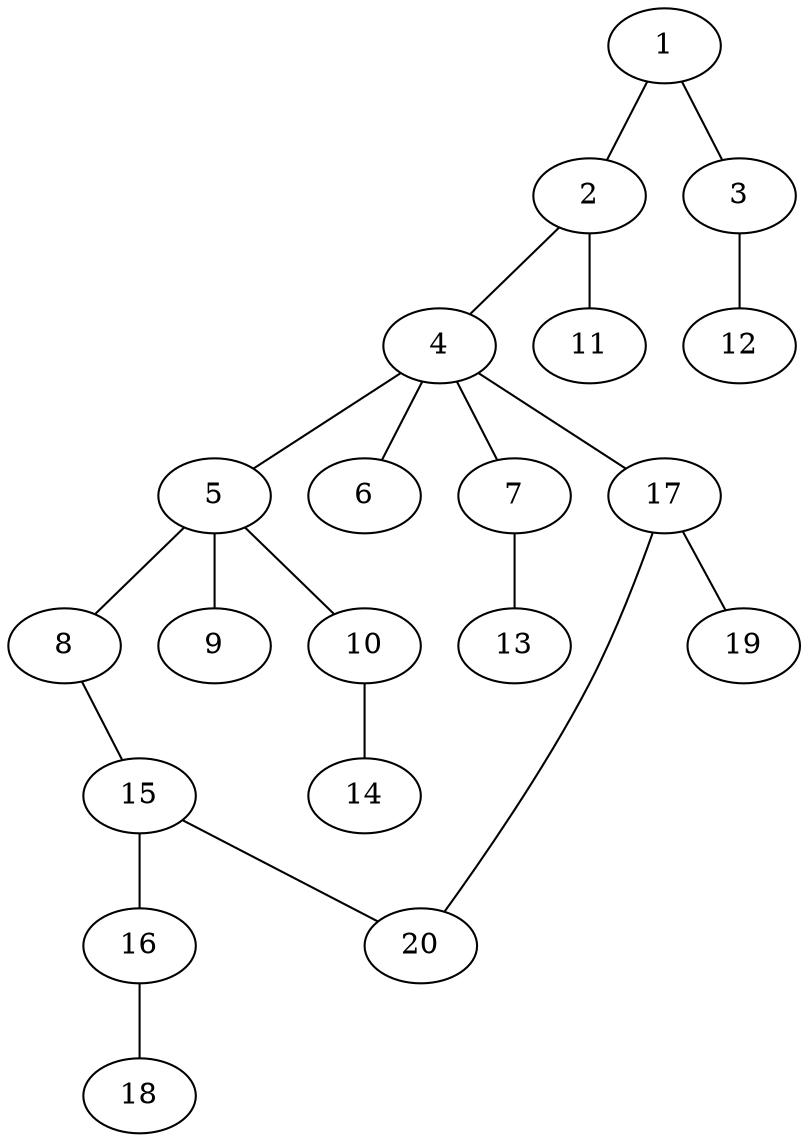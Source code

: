 graph graphname {1--2
1--3
2--4
2--11
3--12
4--5
4--6
4--7
4--17
5--8
5--9
5--10
7--13
8--15
10--14
15--16
15--20
16--18
17--19
17--20
}